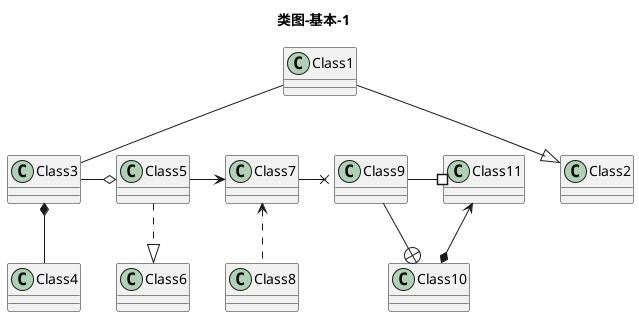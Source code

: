 @startuml

title 类图-基本-1

Class1 --|> Class2
Class1 -- Class3
Class3 *-- Class4
Class3 -o Class5
Class5 ..|> Class6
Class5 -> Class7
Class7 <.. Class8
Class7 -x Class9
Class9 --+ Class10
Class9 -# Class11
Class11 <--* Class10

@enduml